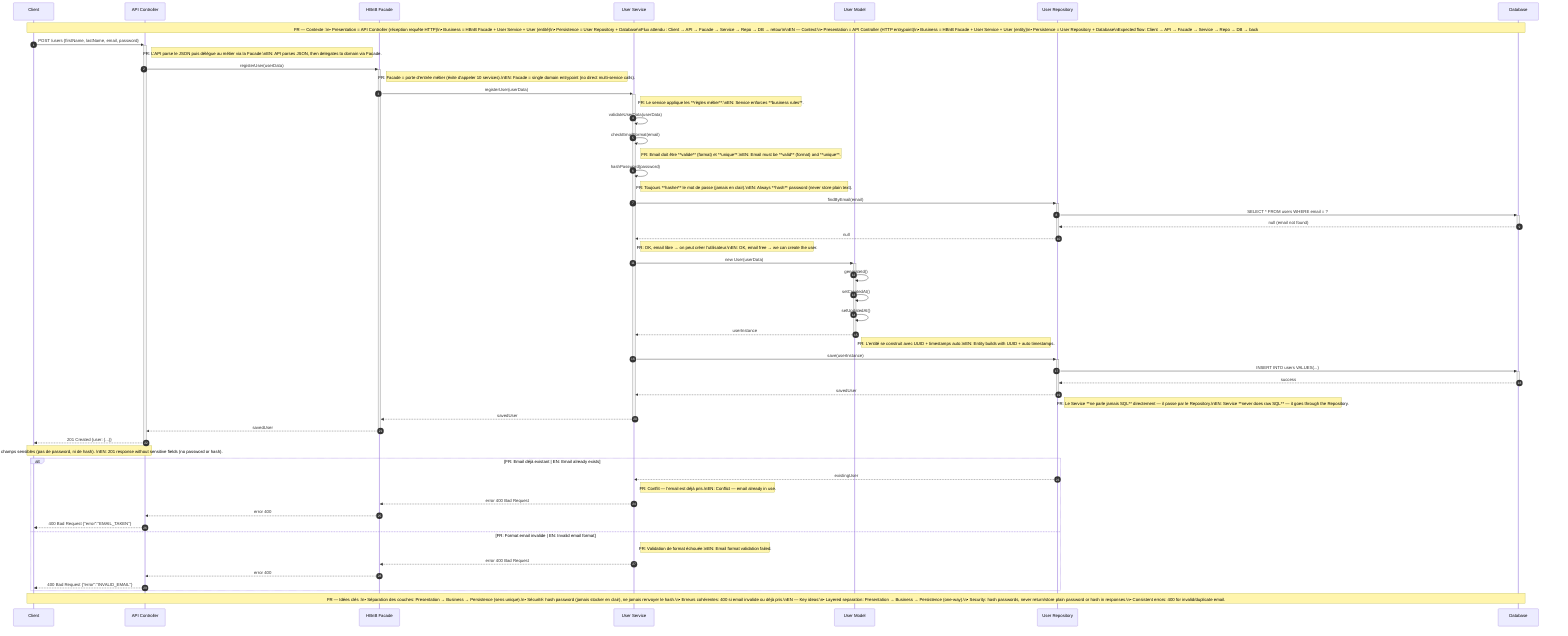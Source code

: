 sequenceDiagram
    autonumber
    participant Client
    participant API as API Controller
    participant Facade as HBnB Facade
    participant UserService as User Service
    participant User as User Model
    participant UserRepo as User Repository
    participant DB as Database

    %% =========================
    %% CONTEXT NOTE (FR/EN)
    %% =========================
    Note over Client,DB: FR — Contexte :\n• Presentation = API Controller (réception requête HTTP)\n• Business = HBnB Facade + User Service + User (entité)\n• Persistence = User Repository + Database\nFlux attendu : Client → API → Facade → Service → Repo → DB → retour\n\nEN — Context:\n• Presentation = API Controller (HTTP entrypoint)\n• Business = HBnB Facade + User Service + User (entity)\n• Persistence = User Repository + Database\nExpected flow: Client → API → Facade → Service → Repo → DB → back

    %% =========================
    %% HAPPY PATH (201 Created)
    %% =========================
    Client->>+API: POST /users {firstName, lastName, email, password}
    Note right of API: FR: L’API parse le JSON puis délègue au métier via la Facade.\nEN: API parses JSON, then delegates to domain via Facade.

    API->>+Facade: registerUser(userData)
    Note right of Facade: FR: Facade = porte d’entrée métier (évite d’appeler 10 services).\nEN: Facade = single domain entrypoint (no direct multi-service calls).

    Facade->>+UserService: registerUser(userData)
    Note right of UserService: FR: Le service applique les **règles métier**.\nEN: Service enforces **business rules**.

    UserService->>UserService: validateUserData(userData)
    UserService->>UserService: checkEmailFormat(email)
    Note right of UserService: FR: Email doit être **valide** (format) et **unique**.\nEN: Email must be **valid** (format) and **unique**.

    UserService->>UserService: hashPassword(password)
    Note right of UserService: FR: Toujours **hasher** le mot de passe (jamais en clair).\nEN: Always **hash** password (never store plain text).

    UserService->>+UserRepo: findByEmail(email)
    UserRepo->>+DB: SELECT * FROM users WHERE email = ?
    DB-->>-UserRepo: null (email not found)
    UserRepo-->>-UserService: null
    Note right of UserService: FR: OK, email libre → on peut créer l’utilisateur.\nEN: OK, email free → we can create the user.

    UserService->>+User: new User(userData)
    User->>User: generateId()
    User->>User: setCreatedAt()
    User->>User: setUpdatedAt()
    User-->>-UserService: userInstance
    Note right of User: FR: L’entité se construit avec UUID + timestamps auto.\nEN: Entity builds with UUID + auto timestamps.

    UserService->>+UserRepo: save(userInstance)
    UserRepo->>+DB: INSERT INTO users VALUES(...)
    DB-->>-UserRepo: success
    UserRepo-->>-UserService: savedUser
    Note right of UserRepo: FR: Le Service **ne parle jamais SQL** directement — il passe par le Repository.\nEN: Service **never does raw SQL** — it goes through the Repository.

    UserService-->>-Facade: savedUser
    Facade-->>-API: savedUser
    API-->>-Client: 201 Created {user: {...}}
    Note over API,Client: FR: Réponse 201 sans champs sensibles (pas de password, ni de hash). \nEN: 201 response without sensitive fields (no password or hash).

    %% =========================
    %% ALTERNATIVES / ERRORS
    %% =========================
    alt FR: Email déjà existant | EN: Email already exists
        UserRepo-->>UserService: existingUser
        Note right of UserService: FR: Conflit — l’email est déjà pris.\nEN: Conflict — email already in use.
        UserService-->>Facade: error 400 Bad Request
        Facade-->>API: error 400
        API-->>Client: 400 Bad Request {"error":"EMAIL_TAKEN"}
    else FR: Format email invalide | EN: Invalid email format
        Note right of UserService: FR: Validation de format échouée.\nEN: Email format validation failed.
        UserService-->>Facade: error 400 Bad Request
        Facade-->>API: error 400
        API-->>Client: 400 Bad Request {"error":"INVALID_EMAIL"}
    end

    %% =========================
    %% GLOBAL NOTES (FR/EN)
    %% =========================
    Note over Client,DB: FR — Idées clés :\n• Séparation des couches: Presentation → Business → Persistence (sens unique).\n• Sécurité: hash password (jamais stocker en clair), ne jamais renvoyer le hash.\n• Erreurs cohérentes: 400 si email invalide ou déjà pris.\nEN — Key ideas:\n• Layered separation: Presentation → Business → Persistence (one-way).\n• Security: hash passwords, never return/store plain password or hash in responses.\n• Consistent errors: 400 for invalid/duplicate email.
